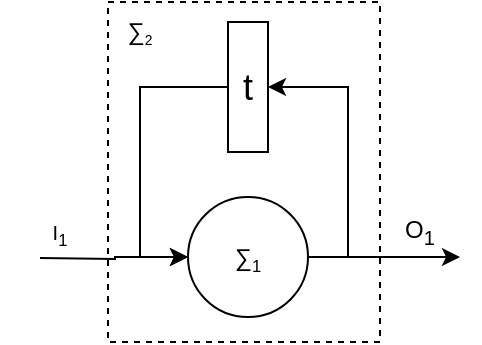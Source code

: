 <mxfile version="21.0.6" type="github">
  <diagram name="第 1 页" id="Jt0CBjjWfTXspf5INsl5">
    <mxGraphModel dx="478" dy="276" grid="1" gridSize="10" guides="1" tooltips="1" connect="1" arrows="1" fold="1" page="1" pageScale="1" pageWidth="827" pageHeight="1169" math="0" shadow="0">
      <root>
        <mxCell id="0" />
        <mxCell id="1" parent="0" />
        <mxCell id="7DBT-qFl4_m5bUdalYO6-15" value="" style="rounded=0;whiteSpace=wrap;html=1;dashed=1;" vertex="1" parent="1">
          <mxGeometry x="234" y="100" width="136" height="170" as="geometry" />
        </mxCell>
        <mxCell id="7DBT-qFl4_m5bUdalYO6-4" value="&lt;font style=&quot;font-size: 18px;&quot;&gt;t&lt;/font&gt;" style="rounded=0;whiteSpace=wrap;html=1;" vertex="1" parent="1">
          <mxGeometry x="294" y="110" width="20" height="65" as="geometry" />
        </mxCell>
        <mxCell id="7DBT-qFl4_m5bUdalYO6-7" style="edgeStyle=orthogonalEdgeStyle;rounded=0;orthogonalLoop=1;jettySize=auto;html=1;exitX=1;exitY=0.5;exitDx=0;exitDy=0;entryX=1;entryY=0.5;entryDx=0;entryDy=0;" edge="1" parent="1" source="7DBT-qFl4_m5bUdalYO6-5" target="7DBT-qFl4_m5bUdalYO6-4">
          <mxGeometry relative="1" as="geometry" />
        </mxCell>
        <mxCell id="7DBT-qFl4_m5bUdalYO6-5" value="∑&lt;span style=&quot;font-size: 10px;&quot;&gt;&lt;sub&gt;1&lt;/sub&gt;&lt;/span&gt;" style="ellipse;whiteSpace=wrap;html=1;aspect=fixed;" vertex="1" parent="1">
          <mxGeometry x="274" y="197.5" width="60" height="60" as="geometry" />
        </mxCell>
        <mxCell id="7DBT-qFl4_m5bUdalYO6-9" style="edgeStyle=orthogonalEdgeStyle;rounded=0;orthogonalLoop=1;jettySize=auto;html=1;exitX=0;exitY=0.5;exitDx=0;exitDy=0;entryX=0;entryY=0.5;entryDx=0;entryDy=0;" edge="1" parent="1" source="7DBT-qFl4_m5bUdalYO6-4" target="7DBT-qFl4_m5bUdalYO6-5">
          <mxGeometry relative="1" as="geometry">
            <mxPoint x="344" y="238" as="sourcePoint" />
            <mxPoint x="324" y="153" as="targetPoint" />
            <Array as="points">
              <mxPoint x="250" y="143" />
              <mxPoint x="250" y="228" />
            </Array>
          </mxGeometry>
        </mxCell>
        <mxCell id="7DBT-qFl4_m5bUdalYO6-10" style="edgeStyle=orthogonalEdgeStyle;rounded=0;orthogonalLoop=1;jettySize=auto;html=1;exitX=1;exitY=0.5;exitDx=0;exitDy=0;entryX=0;entryY=0.5;entryDx=0;entryDy=0;" edge="1" parent="1" source="7DBT-qFl4_m5bUdalYO6-5">
          <mxGeometry relative="1" as="geometry">
            <mxPoint x="344" y="238" as="sourcePoint" />
            <mxPoint x="410" y="227.5" as="targetPoint" />
          </mxGeometry>
        </mxCell>
        <mxCell id="7DBT-qFl4_m5bUdalYO6-13" value="" style="edgeStyle=orthogonalEdgeStyle;rounded=0;orthogonalLoop=1;jettySize=auto;html=1;" edge="1" parent="1" target="7DBT-qFl4_m5bUdalYO6-5">
          <mxGeometry relative="1" as="geometry">
            <mxPoint x="200" y="228" as="sourcePoint" />
          </mxGeometry>
        </mxCell>
        <mxCell id="7DBT-qFl4_m5bUdalYO6-16" value="O&lt;sub&gt;1&lt;/sub&gt;" style="text;strokeColor=none;align=center;fillColor=none;html=1;verticalAlign=middle;whiteSpace=wrap;rounded=0;" vertex="1" parent="1">
          <mxGeometry x="360" y="200" width="60" height="30" as="geometry" />
        </mxCell>
        <mxCell id="7DBT-qFl4_m5bUdalYO6-17" value="&lt;span style=&quot;font-size: 10px;&quot;&gt;I&lt;sub&gt;1&lt;/sub&gt;&lt;/span&gt;" style="text;strokeColor=none;align=center;fillColor=none;html=1;verticalAlign=middle;whiteSpace=wrap;rounded=0;" vertex="1" parent="1">
          <mxGeometry x="180" y="200" width="60" height="30" as="geometry" />
        </mxCell>
        <mxCell id="7DBT-qFl4_m5bUdalYO6-19" value="∑&lt;span style=&quot;font-size: 8.333px;&quot;&gt;&lt;sub&gt;2&lt;/sub&gt;&lt;/span&gt;" style="text;strokeColor=none;align=center;fillColor=none;html=1;verticalAlign=middle;whiteSpace=wrap;rounded=0;" vertex="1" parent="1">
          <mxGeometry x="220" y="100" width="60" height="30" as="geometry" />
        </mxCell>
      </root>
    </mxGraphModel>
  </diagram>
</mxfile>
